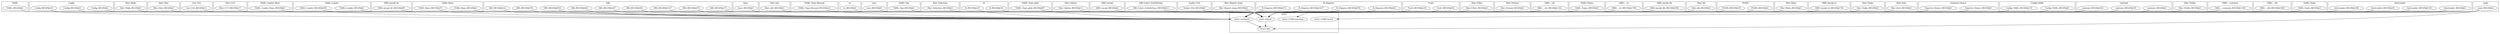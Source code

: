 digraph {
graph [overlap=false]
subgraph cluster_YAML {
	label="YAML";
	"YAML::BEGIN@4";
}
subgraph cluster_Config {
	label="Config";
	"Config::BEGIN@35";
	"Config::BEGIN@5";
	"Config::BEGIN@9";
}
subgraph cluster_Hier_Walk {
	label="Hier::Walk";
	"Hier::Walk::BEGIN@3";
}
subgraph cluster_Hier_Hier {
	label="Hier::Hier";
	"Hier::Hier::BEGIN@3";
}
subgraph cluster_List_Util {
	label="List::Util";
	"List::Util::BEGIN@11";
}
subgraph cluster_Hier_CCT {
	label="Hier::CCT";
	"Hier::CCT::BEGIN@17";
}
subgraph cluster_YAML_Loader_Base {
	label="YAML::Loader::Base";
	"YAML::Loader::Base::BEGIN@3";
}
subgraph cluster_YAML_Loader {
	label="YAML::Loader";
	"YAML::Loader::BEGIN@285";
	"YAML::Loader::BEGIN@3";
}
subgraph cluster_DBD_mysql_dr {
	label="DBD::mysql::dr";
	"DBD::mysql::dr::BEGIN@99";
}
subgraph cluster_YAML_Base {
	label="YAML::Base";
	"YAML::Base::BEGIN@3";
	"YAML::Base::BEGIN@75";
}
subgraph cluster_DBI {
	label="DBI";
	"DBI::BEGIN@951";
	"DBI::BEGIN@267";
	"DBI::BEGIN@271";
	"DBI::BEGIN@825";
	"DBI::BEGIN@854";
	"DBI::BEGIN@791";
	"DBI::BEGIN@522";
	"DBI::BEGIN@679";
	"DBI::BEGIN@1017";
}
subgraph cluster_base {
	label="base";
	"base::BEGIN@3";
}
subgraph cluster_Hier_util {
	label="Hier::util";
	"Hier::util::BEGIN@3";
}
subgraph cluster_YAML_Type_blessed {
	label="YAML::Type::blessed";
	"YAML::Type::blessed::BEGIN@22";
}
subgraph cluster_re {
	label="re";
	"re::BEGIN@4";
}
subgraph cluster_vars {
	label="vars";
	"vars::BEGIN@8";
}
subgraph cluster_YAML_Tag {
	label="YAML::Tag";
	"YAML::Tag::BEGIN@3";
}
subgraph cluster_Hier_Selection {
	label="Hier::Selection";
	"Hier::Selection::BEGIN@3";
}
subgraph cluster_B {
	label="B";
	"B::BEGIN@30";
	"B::BEGIN@237";
}
subgraph cluster_main {
	label="main";
	"main::BEGIN@4";
}
subgraph cluster_YAML_Type_glob {
	label="YAML::Type::glob";
	"YAML::Type::glob::BEGIN@97";
}
subgraph cluster_strict {
	label="strict";
	"strict::import";
	"strict::CORE:regcomp";
	"strict::unimport";
	"strict::bits";
	"strict::CORE:match";
}
subgraph cluster_Hier_Option {
	label="Hier::Option";
	"Hier::Option::BEGIN@13";
}
subgraph cluster_DBD_mysql {
	label="DBD::mysql";
	"DBD::mysql::BEGIN@4";
}
subgraph cluster_DBI_Const_GetInfoType {
	label="DBI::Const::GetInfoType";
	"DBI::Const::GetInfoType::BEGIN@12";
}
subgraph cluster_Scalar_Util {
	label="Scalar::Util";
	"Scalar::Util::BEGIN@9";
}
subgraph cluster_Hier_Report_noop {
	label="Hier::Report::noop";
	"Hier::Report::noop::BEGIN@3";
}
subgraph cluster_B_Deparse {
	label="B::Deparse";
	"B::Deparse::BEGIN@676";
	"B::Deparse::BEGIN@3337";
	"B::Deparse::BEGIN@26";
	"B::Deparse::BEGIN@473";
}
subgraph cluster_Fcntl {
	label="Fcntl";
	"Fcntl::BEGIN@58";
	"Fcntl::BEGIN@239";
}
subgraph cluster_Hier_Filter {
	label="Hier::Filter";
	"Hier::Filter::BEGIN@3";
}
subgraph cluster_Hier_Format {
	label="Hier::Format";
	"Hier::Format::BEGIN@3";
}
subgraph cluster_DBD___dr {
	label="DBD::_::dr";
	"DBD::_::dr::BEGIN@1432";
}
subgraph cluster_YAML_Types {
	label="YAML::Types";
	"YAML::Types::BEGIN@3";
}
subgraph cluster_DBD___st {
	label="DBD::_::st";
	"DBD::_::st::BEGIN@1799";
}
subgraph cluster_DBD_mysql_db {
	label="DBD::mysql::db";
	"DBD::mysql::db::BEGIN@186";
}
subgraph cluster_Hier_db {
	label="Hier::db";
	"Hier::db::BEGIN@3";
}
subgraph cluster_POSIX {
	label="POSIX";
	"POSIX::BEGIN@39";
	"POSIX::BEGIN@2";
}
subgraph cluster_Hier_Meta {
	label="Hier::Meta";
	"Hier::Meta::BEGIN@3";
}
subgraph cluster_DBD_mysql_st {
	label="DBD::mysql::st";
	"DBD::mysql::st::BEGIN@738";
}
subgraph cluster_Hier_Tasks {
	label="Hier::Tasks";
	"Hier::Tasks::BEGIN@3";
}
subgraph cluster_Hier_Sort {
	label="Hier::Sort";
	"Hier::Sort::BEGIN@3";
}
subgraph cluster_Exporter_Heavy {
	label="Exporter::Heavy";
	"Exporter::Heavy::BEGIN@4";
	"Exporter::Heavy::BEGIN@3";
}
subgraph cluster_Config_YAML {
	label="Config::YAML";
	"Config::YAML::BEGIN@135";
	"Config::YAML::BEGIN@6";
}
subgraph cluster_constant {
	label="constant";
	"constant::BEGIN@3";
	"constant::BEGIN@38";
	"constant::BEGIN@101";
}
subgraph cluster_Hier_Fields {
	label="Hier::Fields";
	"Hier::Fields::BEGIN@3";
}
subgraph cluster_DBD___common {
	label="DBD::_::common";
	"DBD::_::common::BEGIN@1330";
}
subgraph cluster_DBD___db {
	label="DBD::_::db";
	"DBD::_::db::BEGIN@1493";
}
subgraph cluster_YAML_Node {
	label="YAML::Node";
	"YAML::Node::BEGIN@3";
}
subgraph cluster_AutoLoader {
	label="AutoLoader";
	"AutoLoader::BEGIN@138";
	"AutoLoader::BEGIN@30";
	"AutoLoader::BEGIN@3";
	"AutoLoader::BEGIN@186";
}
"main::BEGIN@4" -> "strict::CORE:match";
"strict::unimport" -> "strict::bits";
"strict::import" -> "strict::bits";
"main::BEGIN@4" -> "strict::bits";
"DBI::BEGIN@951" -> "strict::unimport";
"Config::BEGIN@35" -> "strict::unimport";
"AutoLoader::BEGIN@138" -> "strict::unimport";
"YAML::Base::BEGIN@75" -> "strict::unimport";
"constant::BEGIN@38" -> "strict::unimport";
"YAML::Type::glob::BEGIN@97" -> "strict::unimport";
"DBI::BEGIN@791" -> "strict::unimport";
"AutoLoader::BEGIN@186" -> "strict::unimport";
"B::Deparse::BEGIN@676" -> "strict::unimport";
"DBI::BEGIN@522" -> "strict::unimport";
"DBI::BEGIN@679" -> "strict::unimport";
"POSIX::BEGIN@39" -> "strict::unimport";
"Config::YAML::BEGIN@135" -> "strict::unimport";
"B::Deparse::BEGIN@473" -> "strict::unimport";
"DBI::BEGIN@1017" -> "strict::unimport";
"Fcntl::BEGIN@239" -> "strict::unimport";
"B::Deparse::BEGIN@3337" -> "strict::unimport";
"YAML::Loader::BEGIN@285" -> "strict::unimport";
"DBI::BEGIN@267" -> "strict::unimport";
"B::BEGIN@237" -> "strict::unimport";
"DBI::BEGIN@825" -> "strict::unimport";
"DBI::BEGIN@854" -> "strict::unimport";
"Exporter::Heavy::BEGIN@4" -> "strict::unimport";
"YAML::Type::blessed::BEGIN@22" -> "strict::unimport";
"constant::BEGIN@101" -> "strict::unimport";
"AutoLoader::BEGIN@30" -> "strict::unimport";
"main::BEGIN@4" -> "strict::CORE:regcomp";
"base::BEGIN@3" -> "strict::import";
"Config::BEGIN@5" -> "strict::import";
"DBI::BEGIN@271" -> "strict::import";
"YAML::Loader::BEGIN@3" -> "strict::import";
"vars::BEGIN@8" -> "strict::import";
"B::Deparse::BEGIN@26" -> "strict::import";
"POSIX::BEGIN@2" -> "strict::import";
"Hier::Fields::BEGIN@3" -> "strict::import";
"Hier::util::BEGIN@3" -> "strict::import";
"Fcntl::BEGIN@58" -> "strict::import";
"Config::BEGIN@9" -> "strict::import";
"Hier::Sort::BEGIN@3" -> "strict::import";
"Hier::Hier::BEGIN@3" -> "strict::import";
"AutoLoader::BEGIN@3" -> "strict::import";
"Hier::Walk::BEGIN@3" -> "strict::import";
"DBD::mysql::dr::BEGIN@99" -> "strict::import";
"Hier::Format::BEGIN@3" -> "strict::import";
"YAML::Node::BEGIN@3" -> "strict::import";
"DBD::mysql::st::BEGIN@738" -> "strict::import";
"DBD::_::st::BEGIN@1799" -> "strict::import";
"Hier::Option::BEGIN@13" -> "strict::import";
"YAML::Types::BEGIN@3" -> "strict::import";
"DBD::_::dr::BEGIN@1432" -> "strict::import";
"Scalar::Util::BEGIN@9" -> "strict::import";
"Hier::Meta::BEGIN@3" -> "strict::import";
"Hier::Filter::BEGIN@3" -> "strict::import";
"constant::BEGIN@3" -> "strict::import";
"YAML::Base::BEGIN@3" -> "strict::import";
"Hier::Selection::BEGIN@3" -> "strict::import";
"YAML::Loader::Base::BEGIN@3" -> "strict::import";
"Hier::db::BEGIN@3" -> "strict::import";
"re::BEGIN@4" -> "strict::import";
"List::Util::BEGIN@11" -> "strict::import";
"B::BEGIN@30" -> "strict::import";
"DBD::_::db::BEGIN@1493" -> "strict::import";
"Hier::Report::noop::BEGIN@3" -> "strict::import";
"DBD::_::common::BEGIN@1330" -> "strict::import";
"Hier::CCT::BEGIN@17" -> "strict::import";
"DBI::Const::GetInfoType::BEGIN@12" -> "strict::import";
"YAML::Tag::BEGIN@3" -> "strict::import";
"DBD::mysql::BEGIN@4" -> "strict::import";
"Hier::Tasks::BEGIN@3" -> "strict::import";
"Config::YAML::BEGIN@6" -> "strict::import";
"main::BEGIN@4" -> "strict::import";
"Exporter::Heavy::BEGIN@3" -> "strict::import";
"DBD::mysql::db::BEGIN@186" -> "strict::import";
"YAML::BEGIN@4" -> "strict::import";
}
